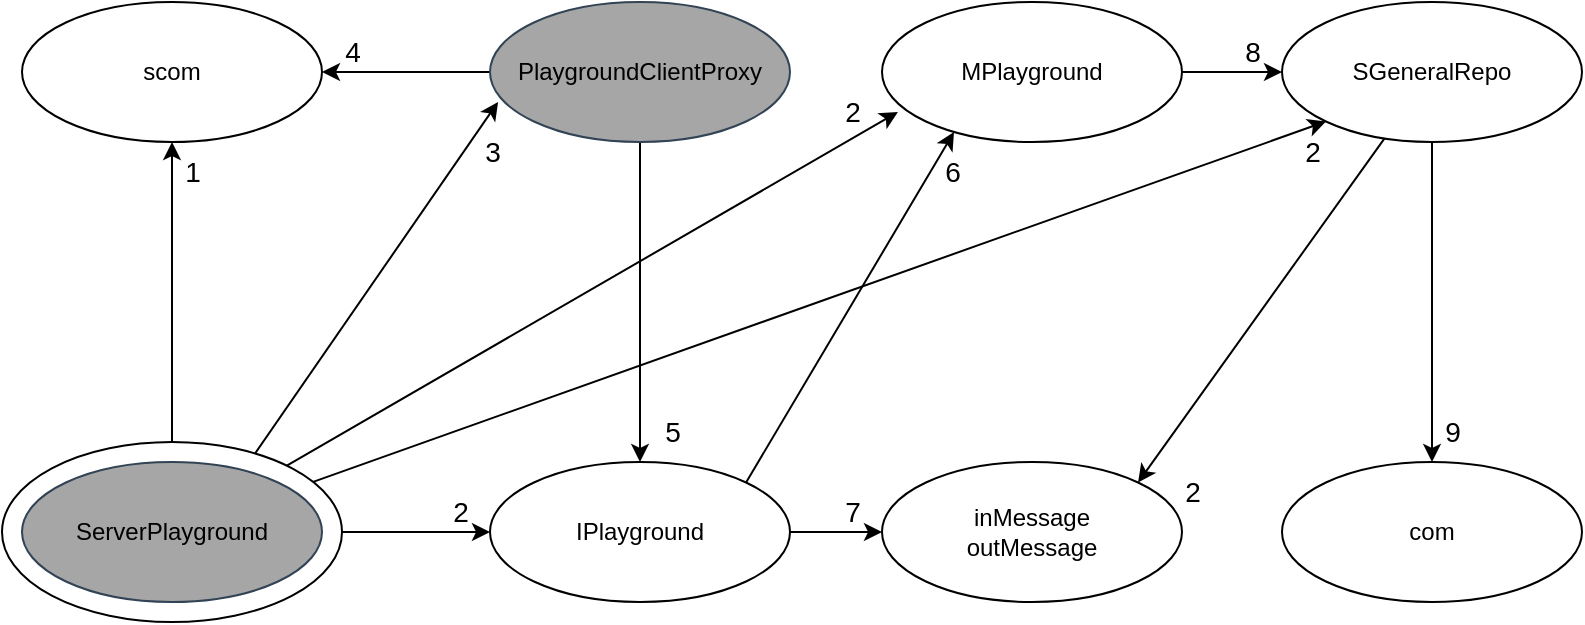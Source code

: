 <mxfile version="24.3.1" type="device">
  <diagram name="Page-1" id="8G-TDpBrZnWFRdwxH2hP">
    <mxGraphModel dx="1050" dy="558" grid="1" gridSize="10" guides="1" tooltips="1" connect="1" arrows="1" fold="1" page="1" pageScale="1" pageWidth="827" pageHeight="1169" math="0" shadow="0">
      <root>
        <mxCell id="0" />
        <mxCell id="1" parent="0" />
        <mxCell id="ctMj3vyAkk-ZHn5RQAny-49" style="rounded=0;orthogonalLoop=1;jettySize=auto;html=1;entryX=0.5;entryY=1;entryDx=0;entryDy=0;" edge="1" parent="1" source="ctMj3vyAkk-ZHn5RQAny-1" target="ctMj3vyAkk-ZHn5RQAny-8">
          <mxGeometry relative="1" as="geometry" />
        </mxCell>
        <mxCell id="ctMj3vyAkk-ZHn5RQAny-50" style="rounded=0;orthogonalLoop=1;jettySize=auto;html=1;exitX=0.735;exitY=0.089;exitDx=0;exitDy=0;entryX=0.027;entryY=0.714;entryDx=0;entryDy=0;entryPerimeter=0;exitPerimeter=0;" edge="1" parent="1" source="ctMj3vyAkk-ZHn5RQAny-1" target="ctMj3vyAkk-ZHn5RQAny-4">
          <mxGeometry relative="1" as="geometry" />
        </mxCell>
        <mxCell id="ctMj3vyAkk-ZHn5RQAny-57" style="edgeStyle=orthogonalEdgeStyle;rounded=0;orthogonalLoop=1;jettySize=auto;html=1;entryX=0;entryY=0.5;entryDx=0;entryDy=0;" edge="1" parent="1" source="ctMj3vyAkk-ZHn5RQAny-1" target="ctMj3vyAkk-ZHn5RQAny-51">
          <mxGeometry relative="1" as="geometry" />
        </mxCell>
        <mxCell id="ctMj3vyAkk-ZHn5RQAny-66" style="rounded=0;orthogonalLoop=1;jettySize=auto;html=1;entryX=0;entryY=1;entryDx=0;entryDy=0;" edge="1" parent="1" source="ctMj3vyAkk-ZHn5RQAny-1" target="ctMj3vyAkk-ZHn5RQAny-55">
          <mxGeometry relative="1" as="geometry" />
        </mxCell>
        <mxCell id="ctMj3vyAkk-ZHn5RQAny-1" value="" style="ellipse;whiteSpace=wrap;html=1;" vertex="1" parent="1">
          <mxGeometry x="20" y="320" width="170" height="90" as="geometry" />
        </mxCell>
        <mxCell id="ctMj3vyAkk-ZHn5RQAny-2" value="&lt;font color=&quot;#000000&quot;&gt;ServerPlayground&lt;/font&gt;" style="ellipse;whiteSpace=wrap;html=1;movable=1;resizable=1;rotatable=1;deletable=1;editable=1;locked=0;connectable=1;fillColor=#A6A6A6;fontColor=#ffffff;strokeColor=#314354;" vertex="1" parent="1">
          <mxGeometry x="30" y="330" width="150" height="70" as="geometry" />
        </mxCell>
        <mxCell id="ctMj3vyAkk-ZHn5RQAny-56" style="rounded=0;orthogonalLoop=1;jettySize=auto;html=1;exitX=0;exitY=0.5;exitDx=0;exitDy=0;entryX=1;entryY=0.5;entryDx=0;entryDy=0;" edge="1" parent="1" source="ctMj3vyAkk-ZHn5RQAny-4" target="ctMj3vyAkk-ZHn5RQAny-8">
          <mxGeometry relative="1" as="geometry" />
        </mxCell>
        <mxCell id="ctMj3vyAkk-ZHn5RQAny-65" style="edgeStyle=orthogonalEdgeStyle;rounded=0;orthogonalLoop=1;jettySize=auto;html=1;entryX=0.5;entryY=0;entryDx=0;entryDy=0;" edge="1" parent="1" source="ctMj3vyAkk-ZHn5RQAny-4" target="ctMj3vyAkk-ZHn5RQAny-51">
          <mxGeometry relative="1" as="geometry" />
        </mxCell>
        <mxCell id="ctMj3vyAkk-ZHn5RQAny-4" value="&lt;font color=&quot;#000000&quot;&gt;Playground&lt;/font&gt;&lt;font color=&quot;#000000&quot;&gt;ClientProxy&lt;/font&gt;" style="ellipse;whiteSpace=wrap;html=1;movable=1;resizable=1;rotatable=1;deletable=1;editable=1;locked=0;connectable=1;fillColor=#A6A6A6;fontColor=#ffffff;strokeColor=#314354;" vertex="1" parent="1">
          <mxGeometry x="264" y="100" width="150" height="70" as="geometry" />
        </mxCell>
        <mxCell id="ctMj3vyAkk-ZHn5RQAny-8" value="scom" style="ellipse;whiteSpace=wrap;html=1;movable=1;resizable=1;rotatable=1;deletable=1;editable=1;locked=0;connectable=1;" vertex="1" parent="1">
          <mxGeometry x="30" y="100" width="150" height="70" as="geometry" />
        </mxCell>
        <mxCell id="ctMj3vyAkk-ZHn5RQAny-64" style="edgeStyle=orthogonalEdgeStyle;rounded=0;orthogonalLoop=1;jettySize=auto;html=1;entryX=0;entryY=0.5;entryDx=0;entryDy=0;" edge="1" parent="1" source="ctMj3vyAkk-ZHn5RQAny-51" target="ctMj3vyAkk-ZHn5RQAny-52">
          <mxGeometry relative="1" as="geometry" />
        </mxCell>
        <mxCell id="ctMj3vyAkk-ZHn5RQAny-51" value="I&lt;font color=&quot;#000000&quot;&gt;Playground&lt;/font&gt;" style="ellipse;whiteSpace=wrap;html=1;movable=1;resizable=1;rotatable=1;deletable=1;editable=1;locked=0;connectable=1;" vertex="1" parent="1">
          <mxGeometry x="264" y="330" width="150" height="70" as="geometry" />
        </mxCell>
        <mxCell id="ctMj3vyAkk-ZHn5RQAny-52" value="&lt;div&gt;inMessage&lt;/div&gt;&lt;div&gt;outMessage&lt;br&gt;&lt;/div&gt;" style="ellipse;whiteSpace=wrap;html=1;movable=1;resizable=1;rotatable=1;deletable=1;editable=1;locked=0;connectable=1;" vertex="1" parent="1">
          <mxGeometry x="460" y="330" width="150" height="70" as="geometry" />
        </mxCell>
        <mxCell id="ctMj3vyAkk-ZHn5RQAny-62" style="edgeStyle=orthogonalEdgeStyle;rounded=0;orthogonalLoop=1;jettySize=auto;html=1;entryX=0;entryY=0.5;entryDx=0;entryDy=0;" edge="1" parent="1" source="ctMj3vyAkk-ZHn5RQAny-53" target="ctMj3vyAkk-ZHn5RQAny-55">
          <mxGeometry relative="1" as="geometry" />
        </mxCell>
        <mxCell id="ctMj3vyAkk-ZHn5RQAny-53" value="M&lt;font color=&quot;#000000&quot;&gt;Playground&lt;/font&gt;" style="ellipse;whiteSpace=wrap;html=1;movable=1;resizable=1;rotatable=1;deletable=1;editable=1;locked=0;connectable=1;" vertex="1" parent="1">
          <mxGeometry x="460" y="100" width="150" height="70" as="geometry" />
        </mxCell>
        <mxCell id="ctMj3vyAkk-ZHn5RQAny-54" value="com" style="ellipse;whiteSpace=wrap;html=1;movable=1;resizable=1;rotatable=1;deletable=1;editable=1;locked=0;connectable=1;" vertex="1" parent="1">
          <mxGeometry x="660" y="330" width="150" height="70" as="geometry" />
        </mxCell>
        <mxCell id="ctMj3vyAkk-ZHn5RQAny-60" style="edgeStyle=orthogonalEdgeStyle;rounded=0;orthogonalLoop=1;jettySize=auto;html=1;entryX=0.5;entryY=0;entryDx=0;entryDy=0;" edge="1" parent="1" source="ctMj3vyAkk-ZHn5RQAny-55" target="ctMj3vyAkk-ZHn5RQAny-54">
          <mxGeometry relative="1" as="geometry" />
        </mxCell>
        <mxCell id="ctMj3vyAkk-ZHn5RQAny-61" style="rounded=0;orthogonalLoop=1;jettySize=auto;html=1;entryX=1;entryY=0;entryDx=0;entryDy=0;" edge="1" parent="1" source="ctMj3vyAkk-ZHn5RQAny-55" target="ctMj3vyAkk-ZHn5RQAny-52">
          <mxGeometry relative="1" as="geometry" />
        </mxCell>
        <mxCell id="ctMj3vyAkk-ZHn5RQAny-55" value="SGeneralRepo" style="ellipse;whiteSpace=wrap;html=1;movable=1;resizable=1;rotatable=1;deletable=1;editable=1;locked=0;connectable=1;" vertex="1" parent="1">
          <mxGeometry x="660" y="100" width="150" height="70" as="geometry" />
        </mxCell>
        <mxCell id="ctMj3vyAkk-ZHn5RQAny-59" style="rounded=0;orthogonalLoop=1;jettySize=auto;html=1;entryX=0.053;entryY=0.786;entryDx=0;entryDy=0;entryPerimeter=0;" edge="1" parent="1" source="ctMj3vyAkk-ZHn5RQAny-1" target="ctMj3vyAkk-ZHn5RQAny-53">
          <mxGeometry relative="1" as="geometry" />
        </mxCell>
        <mxCell id="ctMj3vyAkk-ZHn5RQAny-63" style="rounded=0;orthogonalLoop=1;jettySize=auto;html=1;exitX=1;exitY=0;exitDx=0;exitDy=0;entryX=0.24;entryY=0.929;entryDx=0;entryDy=0;entryPerimeter=0;" edge="1" parent="1" source="ctMj3vyAkk-ZHn5RQAny-51" target="ctMj3vyAkk-ZHn5RQAny-53">
          <mxGeometry relative="1" as="geometry" />
        </mxCell>
        <mxCell id="ctMj3vyAkk-ZHn5RQAny-67" value="&lt;font style=&quot;font-size: 14px;&quot;&gt;1&lt;/font&gt;" style="text;html=1;align=center;verticalAlign=middle;resizable=0;points=[];autosize=1;strokeColor=none;fillColor=none;" vertex="1" parent="1">
          <mxGeometry x="100" y="170" width="30" height="30" as="geometry" />
        </mxCell>
        <mxCell id="ctMj3vyAkk-ZHn5RQAny-68" value="2" style="text;html=1;align=center;verticalAlign=middle;resizable=0;points=[];autosize=1;strokeColor=none;fillColor=none;fontSize=14;horizontal=1;" vertex="1" parent="1">
          <mxGeometry x="234" y="340" width="30" height="30" as="geometry" />
        </mxCell>
        <mxCell id="ctMj3vyAkk-ZHn5RQAny-69" value="2" style="text;html=1;align=center;verticalAlign=middle;resizable=0;points=[];autosize=1;strokeColor=none;fillColor=none;fontSize=14;horizontal=1;" vertex="1" parent="1">
          <mxGeometry x="660" y="160" width="30" height="30" as="geometry" />
        </mxCell>
        <mxCell id="ctMj3vyAkk-ZHn5RQAny-70" value="2" style="text;html=1;align=center;verticalAlign=middle;resizable=0;points=[];autosize=1;strokeColor=none;fillColor=none;fontSize=14;horizontal=1;" vertex="1" parent="1">
          <mxGeometry x="430" y="140" width="30" height="30" as="geometry" />
        </mxCell>
        <mxCell id="ctMj3vyAkk-ZHn5RQAny-71" value="2" style="text;html=1;align=center;verticalAlign=middle;resizable=0;points=[];autosize=1;strokeColor=none;fillColor=none;fontSize=14;horizontal=1;rotation=0;" vertex="1" parent="1">
          <mxGeometry x="600" y="330" width="30" height="30" as="geometry" />
        </mxCell>
        <mxCell id="ctMj3vyAkk-ZHn5RQAny-72" value="4" style="text;html=1;align=center;verticalAlign=middle;resizable=0;points=[];autosize=1;strokeColor=none;fillColor=none;fontSize=14;horizontal=1;" vertex="1" parent="1">
          <mxGeometry x="180" y="110" width="30" height="30" as="geometry" />
        </mxCell>
        <mxCell id="ctMj3vyAkk-ZHn5RQAny-73" value="3" style="text;html=1;align=center;verticalAlign=middle;resizable=0;points=[];autosize=1;strokeColor=none;fillColor=none;fontSize=14;horizontal=1;" vertex="1" parent="1">
          <mxGeometry x="250" y="160" width="30" height="30" as="geometry" />
        </mxCell>
        <mxCell id="ctMj3vyAkk-ZHn5RQAny-74" value="6" style="text;html=1;align=center;verticalAlign=middle;resizable=0;points=[];autosize=1;strokeColor=none;fillColor=none;fontSize=14;horizontal=1;" vertex="1" parent="1">
          <mxGeometry x="480" y="170" width="30" height="30" as="geometry" />
        </mxCell>
        <mxCell id="ctMj3vyAkk-ZHn5RQAny-75" value="9" style="text;html=1;align=center;verticalAlign=middle;resizable=0;points=[];autosize=1;strokeColor=none;fillColor=none;fontSize=14;horizontal=1;" vertex="1" parent="1">
          <mxGeometry x="730" y="300" width="30" height="30" as="geometry" />
        </mxCell>
        <mxCell id="ctMj3vyAkk-ZHn5RQAny-76" value="7" style="text;html=1;align=center;verticalAlign=middle;resizable=0;points=[];autosize=1;strokeColor=none;fillColor=none;fontSize=14;horizontal=1;" vertex="1" parent="1">
          <mxGeometry x="430" y="340" width="30" height="30" as="geometry" />
        </mxCell>
        <mxCell id="ctMj3vyAkk-ZHn5RQAny-77" value="5" style="text;html=1;align=center;verticalAlign=middle;resizable=0;points=[];autosize=1;strokeColor=none;fillColor=none;fontSize=14;horizontal=1;" vertex="1" parent="1">
          <mxGeometry x="340" y="300" width="30" height="30" as="geometry" />
        </mxCell>
        <mxCell id="ctMj3vyAkk-ZHn5RQAny-78" value="8" style="text;html=1;align=center;verticalAlign=middle;resizable=0;points=[];autosize=1;strokeColor=none;fillColor=none;fontSize=14;horizontal=1;" vertex="1" parent="1">
          <mxGeometry x="630" y="110" width="30" height="30" as="geometry" />
        </mxCell>
      </root>
    </mxGraphModel>
  </diagram>
</mxfile>

